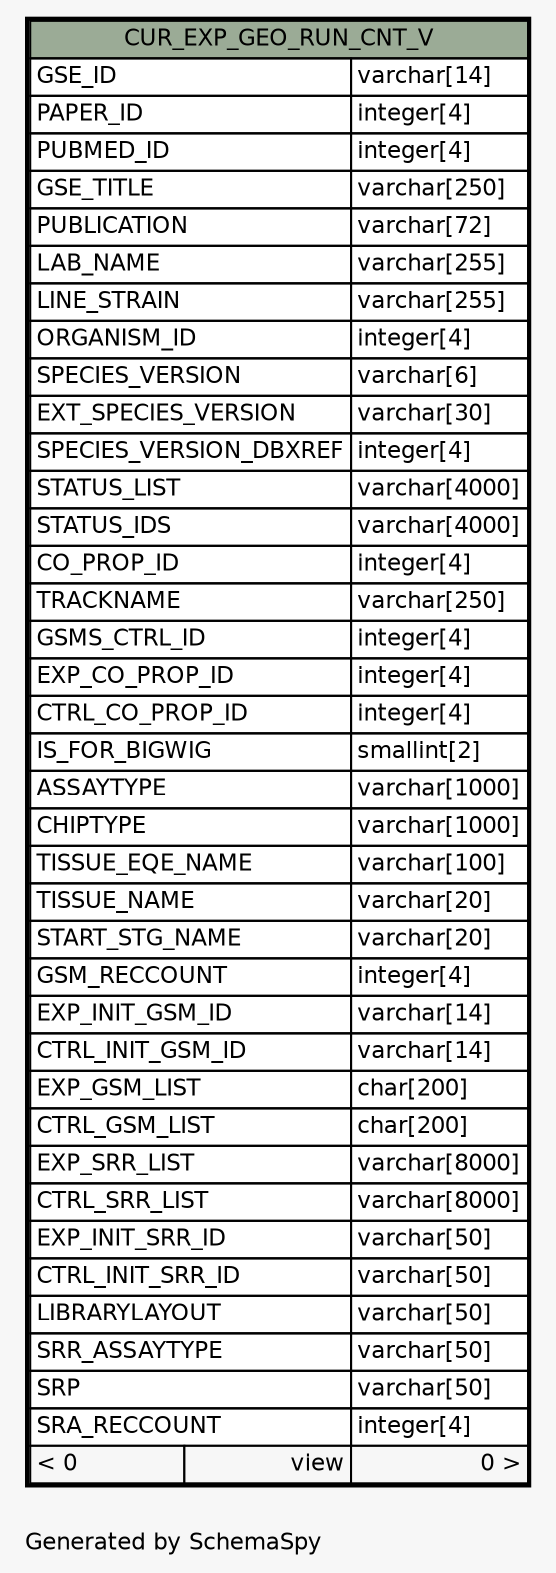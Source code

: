 // dot 2.38.0 on Windows 10 10.0
// SchemaSpy rev Unknown
digraph "oneDegreeRelationshipsDiagram" {
  graph [
    rankdir="RL"
    bgcolor="#f7f7f7"
    label="\nGenerated by SchemaSpy"
    labeljust="l"
    nodesep="0.18"
    ranksep="0.46"
    fontname="Helvetica"
    fontsize="11"
  ];
  node [
    fontname="Helvetica"
    fontsize="11"
    shape="plaintext"
  ];
  edge [
    arrowsize="0.8"
  ];
  "CUR_EXP_GEO_RUN_CNT_V" [
    label=<
    <TABLE BORDER="2" CELLBORDER="1" CELLSPACING="0" BGCOLOR="#ffffff">
      <TR><TD COLSPAN="3" BGCOLOR="#9bab96" ALIGN="CENTER">CUR_EXP_GEO_RUN_CNT_V</TD></TR>
      <TR><TD PORT="GSE_ID" COLSPAN="2" ALIGN="LEFT">GSE_ID</TD><TD PORT="GSE_ID.type" ALIGN="LEFT">varchar[14]</TD></TR>
      <TR><TD PORT="PAPER_ID" COLSPAN="2" ALIGN="LEFT">PAPER_ID</TD><TD PORT="PAPER_ID.type" ALIGN="LEFT">integer[4]</TD></TR>
      <TR><TD PORT="PUBMED_ID" COLSPAN="2" ALIGN="LEFT">PUBMED_ID</TD><TD PORT="PUBMED_ID.type" ALIGN="LEFT">integer[4]</TD></TR>
      <TR><TD PORT="GSE_TITLE" COLSPAN="2" ALIGN="LEFT">GSE_TITLE</TD><TD PORT="GSE_TITLE.type" ALIGN="LEFT">varchar[250]</TD></TR>
      <TR><TD PORT="PUBLICATION" COLSPAN="2" ALIGN="LEFT">PUBLICATION</TD><TD PORT="PUBLICATION.type" ALIGN="LEFT">varchar[72]</TD></TR>
      <TR><TD PORT="LAB_NAME" COLSPAN="2" ALIGN="LEFT">LAB_NAME</TD><TD PORT="LAB_NAME.type" ALIGN="LEFT">varchar[255]</TD></TR>
      <TR><TD PORT="LINE_STRAIN" COLSPAN="2" ALIGN="LEFT">LINE_STRAIN</TD><TD PORT="LINE_STRAIN.type" ALIGN="LEFT">varchar[255]</TD></TR>
      <TR><TD PORT="ORGANISM_ID" COLSPAN="2" ALIGN="LEFT">ORGANISM_ID</TD><TD PORT="ORGANISM_ID.type" ALIGN="LEFT">integer[4]</TD></TR>
      <TR><TD PORT="SPECIES_VERSION" COLSPAN="2" ALIGN="LEFT">SPECIES_VERSION</TD><TD PORT="SPECIES_VERSION.type" ALIGN="LEFT">varchar[6]</TD></TR>
      <TR><TD PORT="EXT_SPECIES_VERSION" COLSPAN="2" ALIGN="LEFT">EXT_SPECIES_VERSION</TD><TD PORT="EXT_SPECIES_VERSION.type" ALIGN="LEFT">varchar[30]</TD></TR>
      <TR><TD PORT="SPECIES_VERSION_DBXREF" COLSPAN="2" ALIGN="LEFT">SPECIES_VERSION_DBXREF</TD><TD PORT="SPECIES_VERSION_DBXREF.type" ALIGN="LEFT">integer[4]</TD></TR>
      <TR><TD PORT="STATUS_LIST" COLSPAN="2" ALIGN="LEFT">STATUS_LIST</TD><TD PORT="STATUS_LIST.type" ALIGN="LEFT">varchar[4000]</TD></TR>
      <TR><TD PORT="STATUS_IDS" COLSPAN="2" ALIGN="LEFT">STATUS_IDS</TD><TD PORT="STATUS_IDS.type" ALIGN="LEFT">varchar[4000]</TD></TR>
      <TR><TD PORT="CO_PROP_ID" COLSPAN="2" ALIGN="LEFT">CO_PROP_ID</TD><TD PORT="CO_PROP_ID.type" ALIGN="LEFT">integer[4]</TD></TR>
      <TR><TD PORT="TRACKNAME" COLSPAN="2" ALIGN="LEFT">TRACKNAME</TD><TD PORT="TRACKNAME.type" ALIGN="LEFT">varchar[250]</TD></TR>
      <TR><TD PORT="GSMS_CTRL_ID" COLSPAN="2" ALIGN="LEFT">GSMS_CTRL_ID</TD><TD PORT="GSMS_CTRL_ID.type" ALIGN="LEFT">integer[4]</TD></TR>
      <TR><TD PORT="EXP_CO_PROP_ID" COLSPAN="2" ALIGN="LEFT">EXP_CO_PROP_ID</TD><TD PORT="EXP_CO_PROP_ID.type" ALIGN="LEFT">integer[4]</TD></TR>
      <TR><TD PORT="CTRL_CO_PROP_ID" COLSPAN="2" ALIGN="LEFT">CTRL_CO_PROP_ID</TD><TD PORT="CTRL_CO_PROP_ID.type" ALIGN="LEFT">integer[4]</TD></TR>
      <TR><TD PORT="IS_FOR_BIGWIG" COLSPAN="2" ALIGN="LEFT">IS_FOR_BIGWIG</TD><TD PORT="IS_FOR_BIGWIG.type" ALIGN="LEFT">smallint[2]</TD></TR>
      <TR><TD PORT="ASSAYTYPE" COLSPAN="2" ALIGN="LEFT">ASSAYTYPE</TD><TD PORT="ASSAYTYPE.type" ALIGN="LEFT">varchar[1000]</TD></TR>
      <TR><TD PORT="CHIPTYPE" COLSPAN="2" ALIGN="LEFT">CHIPTYPE</TD><TD PORT="CHIPTYPE.type" ALIGN="LEFT">varchar[1000]</TD></TR>
      <TR><TD PORT="TISSUE_EQE_NAME" COLSPAN="2" ALIGN="LEFT">TISSUE_EQE_NAME</TD><TD PORT="TISSUE_EQE_NAME.type" ALIGN="LEFT">varchar[100]</TD></TR>
      <TR><TD PORT="TISSUE_NAME" COLSPAN="2" ALIGN="LEFT">TISSUE_NAME</TD><TD PORT="TISSUE_NAME.type" ALIGN="LEFT">varchar[20]</TD></TR>
      <TR><TD PORT="START_STG_NAME" COLSPAN="2" ALIGN="LEFT">START_STG_NAME</TD><TD PORT="START_STG_NAME.type" ALIGN="LEFT">varchar[20]</TD></TR>
      <TR><TD PORT="GSM_RECCOUNT" COLSPAN="2" ALIGN="LEFT">GSM_RECCOUNT</TD><TD PORT="GSM_RECCOUNT.type" ALIGN="LEFT">integer[4]</TD></TR>
      <TR><TD PORT="EXP_INIT_GSM_ID" COLSPAN="2" ALIGN="LEFT">EXP_INIT_GSM_ID</TD><TD PORT="EXP_INIT_GSM_ID.type" ALIGN="LEFT">varchar[14]</TD></TR>
      <TR><TD PORT="CTRL_INIT_GSM_ID" COLSPAN="2" ALIGN="LEFT">CTRL_INIT_GSM_ID</TD><TD PORT="CTRL_INIT_GSM_ID.type" ALIGN="LEFT">varchar[14]</TD></TR>
      <TR><TD PORT="EXP_GSM_LIST" COLSPAN="2" ALIGN="LEFT">EXP_GSM_LIST</TD><TD PORT="EXP_GSM_LIST.type" ALIGN="LEFT">char[200]</TD></TR>
      <TR><TD PORT="CTRL_GSM_LIST" COLSPAN="2" ALIGN="LEFT">CTRL_GSM_LIST</TD><TD PORT="CTRL_GSM_LIST.type" ALIGN="LEFT">char[200]</TD></TR>
      <TR><TD PORT="EXP_SRR_LIST" COLSPAN="2" ALIGN="LEFT">EXP_SRR_LIST</TD><TD PORT="EXP_SRR_LIST.type" ALIGN="LEFT">varchar[8000]</TD></TR>
      <TR><TD PORT="CTRL_SRR_LIST" COLSPAN="2" ALIGN="LEFT">CTRL_SRR_LIST</TD><TD PORT="CTRL_SRR_LIST.type" ALIGN="LEFT">varchar[8000]</TD></TR>
      <TR><TD PORT="EXP_INIT_SRR_ID" COLSPAN="2" ALIGN="LEFT">EXP_INIT_SRR_ID</TD><TD PORT="EXP_INIT_SRR_ID.type" ALIGN="LEFT">varchar[50]</TD></TR>
      <TR><TD PORT="CTRL_INIT_SRR_ID" COLSPAN="2" ALIGN="LEFT">CTRL_INIT_SRR_ID</TD><TD PORT="CTRL_INIT_SRR_ID.type" ALIGN="LEFT">varchar[50]</TD></TR>
      <TR><TD PORT="LIBRARYLAYOUT" COLSPAN="2" ALIGN="LEFT">LIBRARYLAYOUT</TD><TD PORT="LIBRARYLAYOUT.type" ALIGN="LEFT">varchar[50]</TD></TR>
      <TR><TD PORT="SRR_ASSAYTYPE" COLSPAN="2" ALIGN="LEFT">SRR_ASSAYTYPE</TD><TD PORT="SRR_ASSAYTYPE.type" ALIGN="LEFT">varchar[50]</TD></TR>
      <TR><TD PORT="SRP" COLSPAN="2" ALIGN="LEFT">SRP</TD><TD PORT="SRP.type" ALIGN="LEFT">varchar[50]</TD></TR>
      <TR><TD PORT="SRA_RECCOUNT" COLSPAN="2" ALIGN="LEFT">SRA_RECCOUNT</TD><TD PORT="SRA_RECCOUNT.type" ALIGN="LEFT">integer[4]</TD></TR>
      <TR><TD ALIGN="LEFT" BGCOLOR="#f7f7f7">&lt; 0</TD><TD ALIGN="RIGHT" BGCOLOR="#f7f7f7">view</TD><TD ALIGN="RIGHT" BGCOLOR="#f7f7f7">0 &gt;</TD></TR>
    </TABLE>>
    URL="CUR_EXP_GEO_RUN_CNT_V.html"
    tooltip="CUR_EXP_GEO_RUN_CNT_V"
  ];
}
